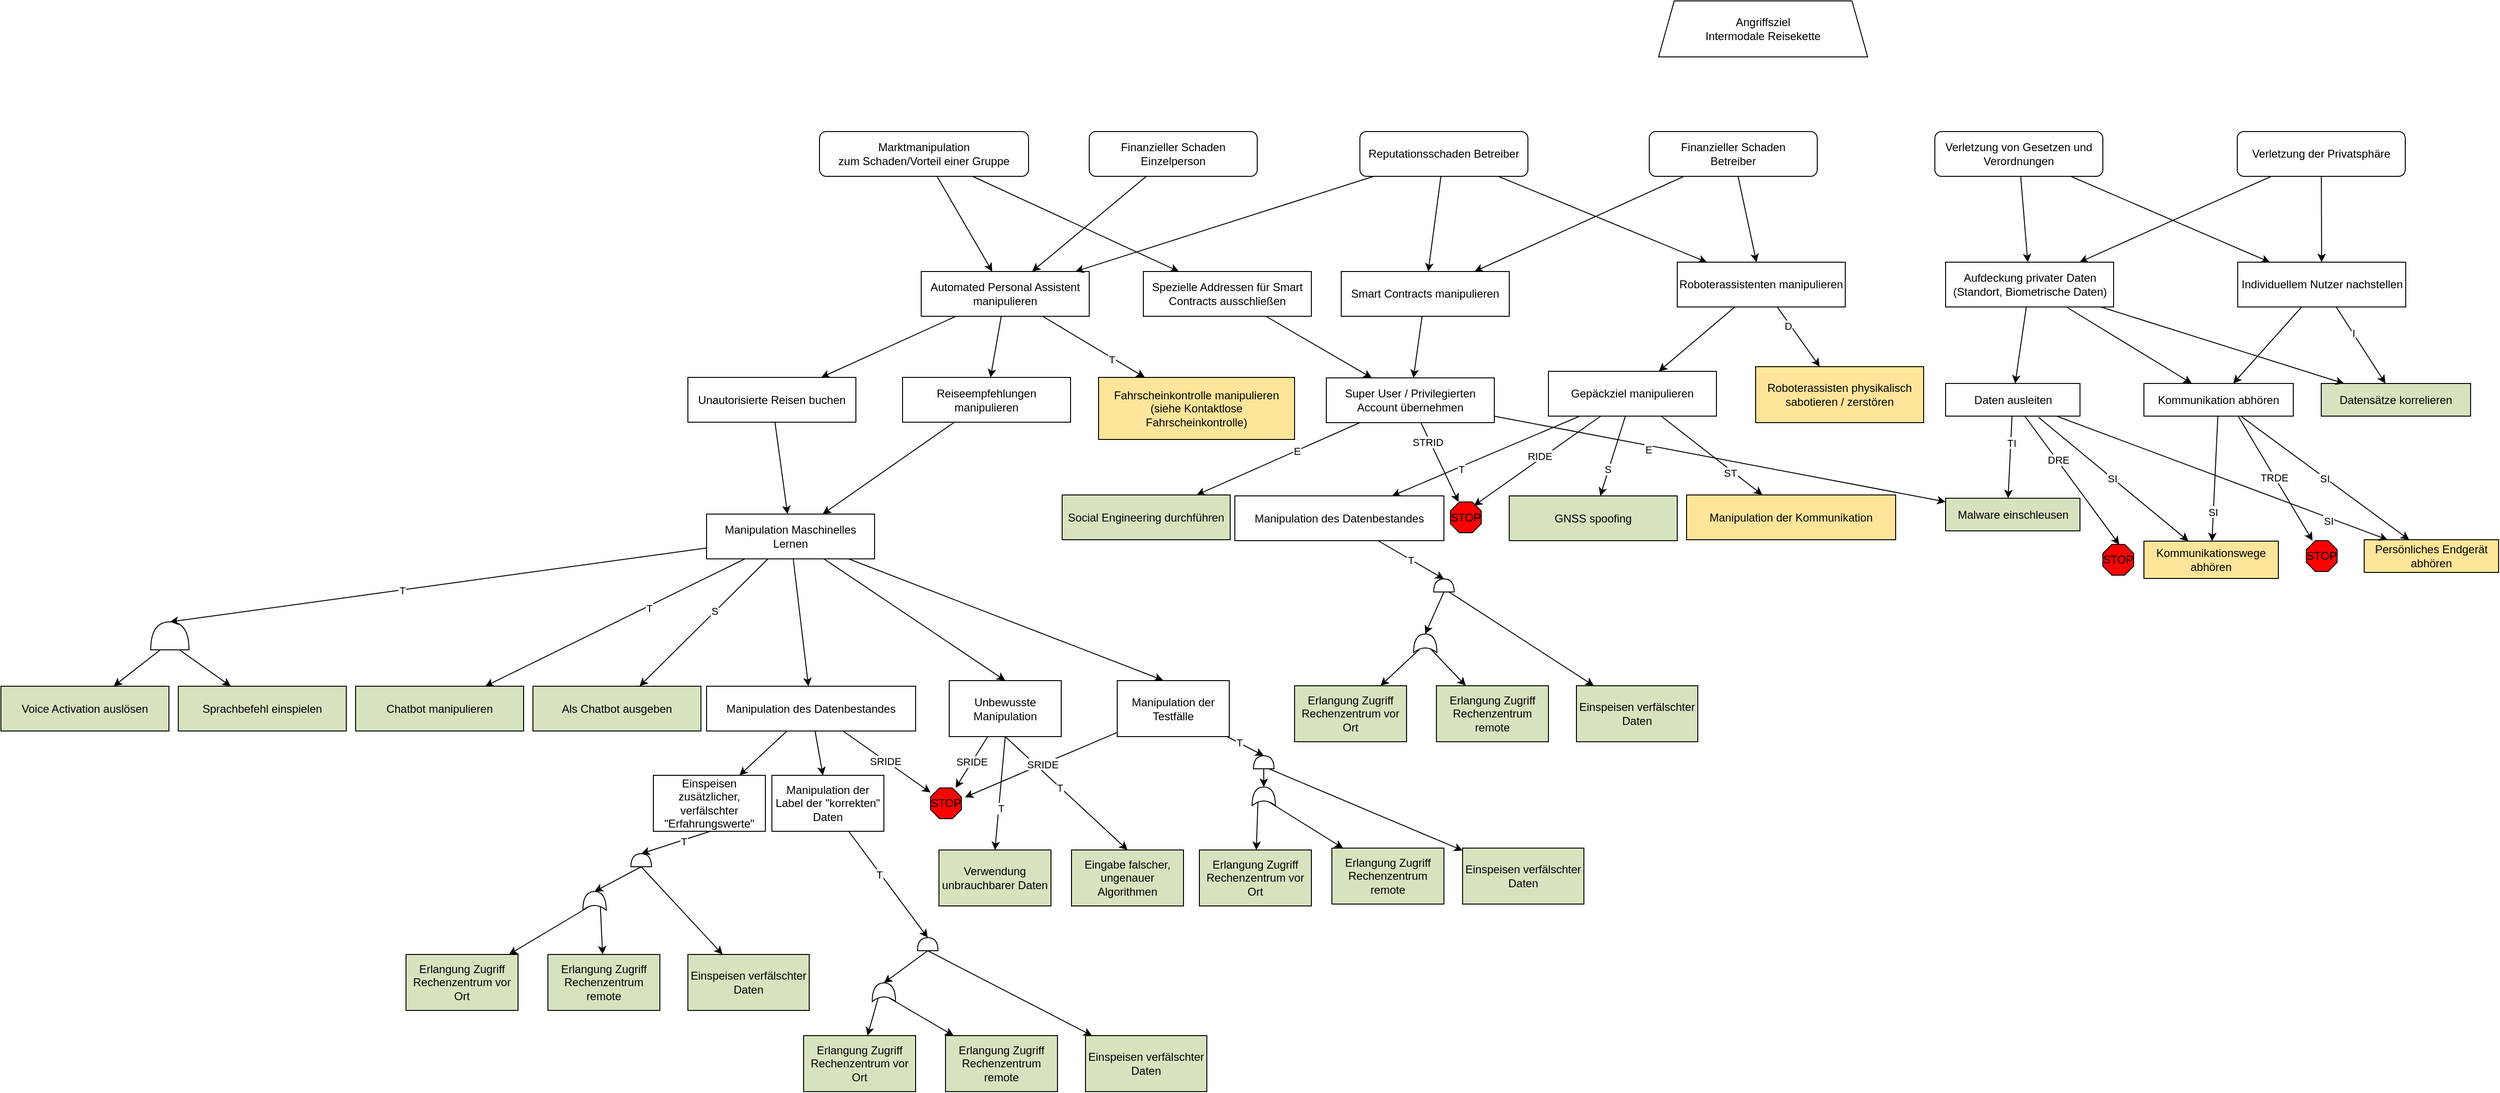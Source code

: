 <mxfile compressed="false" version="15.7.3" type="device">
  <diagram id="5mQjVeAMLh9t2EBukIg2" name="Page-1">
    <mxGraphModel dx="1952" dy="875" grid="1" gridSize="10" guides="1" tooltips="1" connect="1" arrows="1" fold="1" page="1" pageScale="1" pageWidth="850" pageHeight="1100" math="0" shadow="0">
      <root>
        <mxCell id="0" />
        <mxCell id="1" parent="0" />
        <mxCell id="Zh3dSjUnpUvwRO7Crw0d-60" value="STRID" style="edgeStyle=none;startArrow=none;endArrow=classic;spacingTop=0;spacingBottom=0;spacingLeft=0;spacingRight=0;verticalAlign=middle;labelBackgroundColor=#ffffff;rounded=0;align=center;startFill=0;endFill=1;" parent="1" source="Zh3dSjUnpUvwRO7Crw0d-17" target="Zh3dSjUnpUvwRO7Crw0d-58" edge="1">
          <mxGeometry x="-0.527" y="-2" relative="1" as="geometry">
            <mxPoint as="offset" />
            <Array as="points" />
            <mxPoint x="1150.0" y="695.163" as="targetPoint" />
            <mxPoint x="1223.689" y="649.0" as="sourcePoint" />
          </mxGeometry>
        </mxCell>
        <mxCell id="uPvtzUqCq0j5UhJlTc7c-1" value="Angriffsziel&#xa;Intermodale Reisekette" style="whiteSpace=wrap;shape=trapezoid;size=0.075;" parent="1" vertex="1">
          <mxGeometry x="1560" y="60" width="224" height="60" as="geometry" />
        </mxCell>
        <object label="Verletzung von Gesetzen und Verordnungen" id="uPvtzUqCq0j5UhJlTc7c-2">
          <ag_attributes />
          <ag_computed_attributes />
          <mxCell style="verticalAlign=middle;align=center;fillColor=#FFFFFF;gradientColor=none;labelBackgroundColor=none;rounded=1;whiteSpace=wrap;" parent="1" vertex="1">
            <mxGeometry x="1856" y="200" width="180" height="48" as="geometry" />
          </mxCell>
        </object>
        <mxCell id="uPvtzUqCq0j5UhJlTc7c-3" value="Aufdeckung privater Daten&#xa;(Standort, Biometrische Daten)" style="verticalAlign=middle;align=center;fillColor=#FFFFFF;gradientColor=none;labelBackgroundColor=none;rounded=0;whiteSpace=wrap;" parent="1" vertex="1">
          <mxGeometry x="1867.5" y="340" width="180" height="48" as="geometry" />
        </mxCell>
        <mxCell id="uPvtzUqCq0j5UhJlTc7c-4" value="Individuellem Nutzer nachstellen" style="verticalAlign=middle;align=center;fillColor=#FFFFFF;gradientColor=none;labelBackgroundColor=none;rounded=0;whiteSpace=wrap;" parent="1" vertex="1">
          <mxGeometry x="2180.5" y="340" width="180" height="48" as="geometry" />
        </mxCell>
        <mxCell id="uPvtzUqCq0j5UhJlTc7c-5" value="" style="endArrow=classic;startArrow=none;startFill=0;endFill=1;" parent="1" source="uPvtzUqCq0j5UhJlTc7c-2" target="uPvtzUqCq0j5UhJlTc7c-3" edge="1">
          <mxGeometry width="50" height="50" relative="1" as="geometry">
            <mxPoint x="1870" y="310" as="sourcePoint" />
            <mxPoint x="2100" y="570" as="targetPoint" />
          </mxGeometry>
        </mxCell>
        <mxCell id="uPvtzUqCq0j5UhJlTc7c-6" value="" style="endArrow=classic;startArrow=none;startFill=0;endFill=1;" parent="1" source="uPvtzUqCq0j5UhJlTc7c-2" target="uPvtzUqCq0j5UhJlTc7c-4" edge="1">
          <mxGeometry width="50" height="50" relative="1" as="geometry">
            <mxPoint x="2010" y="300" as="sourcePoint" />
            <mxPoint x="2372.98" y="259.008" as="targetPoint" />
          </mxGeometry>
        </mxCell>
        <mxCell id="uPvtzUqCq0j5UhJlTc7c-7" value="Kommunikation abhören" style="verticalAlign=middle;align=center;fillColor=#FFFFFF;gradientColor=none;labelBackgroundColor=none;rounded=0;whiteSpace=wrap;" parent="1" vertex="1">
          <mxGeometry x="2080" y="470" width="160" height="35" as="geometry" />
        </mxCell>
        <mxCell id="uPvtzUqCq0j5UhJlTc7c-8" value="Persönliches Endgerät&#xa;abhören" style="verticalAlign=middle;align=center;fillColor=#fee599;gradientColor=none;labelBackgroundColor=none;rounded=0;whiteSpace=wrap;" parent="1" vertex="1">
          <mxGeometry x="2316" y="637.5" width="144" height="35" as="geometry" />
        </mxCell>
        <mxCell id="uPvtzUqCq0j5UhJlTc7c-9" value="Datensätze korrelieren" style="verticalAlign=middle;align=center;fillColor=#d7e3bf;gradientColor=none;labelBackgroundColor=none;rounded=0;whiteSpace=wrap;" parent="1" vertex="1">
          <mxGeometry x="2270" y="470" width="160" height="35" as="geometry" />
        </mxCell>
        <mxCell id="uPvtzUqCq0j5UhJlTc7c-11" value="Daten ausleiten" style="verticalAlign=middle;align=center;fillColor=#FFFFFF;gradientColor=none;labelBackgroundColor=none;rounded=0;whiteSpace=wrap;" parent="1" vertex="1">
          <mxGeometry x="1867.5" y="470" width="144" height="35" as="geometry" />
        </mxCell>
        <mxCell id="uPvtzUqCq0j5UhJlTc7c-12" value="STOP" style="verticalAlign=middle;align=center;fillColor=#ff0000;gradientColor=none;shape=stencil(jZLBDoIwDIafpldSugPhjPgeJAy3ODcypuLbu9kYEBPY7W/7dfnbDkQzqW6UQDgF767yqfugQJyASFslvQ5RgWhBNIPz8uLd3fYcj10ik7q5R3ph5r4Ki6pMXYQvzuAnOjNstF3BVBdU58L4Ay6tGfBiKtNGiTtG/kfcxb/FTDNb/GDQg31HsVxq0Mbwodf17WVjin+FaN8=);strokeColor=#000000;labelBackgroundColor=none;rounded=0;whiteSpace=wrap;" parent="1" vertex="1">
          <mxGeometry x="2254" y="638.5" width="33" height="33" as="geometry" />
        </mxCell>
        <mxCell id="uPvtzUqCq0j5UhJlTc7c-13" value="Malware einschleusen" style="verticalAlign=middle;align=center;gradientColor=none;labelBackgroundColor=none;rounded=0;whiteSpace=wrap;fillColor=#D7E3BF;" parent="1" vertex="1">
          <mxGeometry x="1867.5" y="593" width="144" height="35" as="geometry" />
        </mxCell>
        <mxCell id="uPvtzUqCq0j5UhJlTc7c-14" value="TRDE" style="edgeStyle=none;startArrow=none;endArrow=classic;spacingTop=0;spacingBottom=0;spacingLeft=0;spacingRight=0;verticalAlign=middle;labelBackgroundColor=#ffffff;rounded=0;align=center;exitX=0.631;exitY=1;exitDx=0;exitDy=0;exitPerimeter=0;startFill=0;endFill=1;" parent="1" source="uPvtzUqCq0j5UhJlTc7c-7" target="uPvtzUqCq0j5UhJlTc7c-12" edge="1">
          <mxGeometry x="-0.025" relative="1" as="geometry">
            <mxPoint as="offset" />
            <Array as="points" />
            <mxPoint x="2188" y="644" as="targetPoint" />
          </mxGeometry>
        </mxCell>
        <mxCell id="uPvtzUqCq0j5UhJlTc7c-15" style="edgeStyle=none;startArrow=none;endArrow=classic;spacingTop=0;spacingBottom=0;spacingLeft=0;spacingRight=0;verticalAlign=middle;labelBackgroundColor=#ffffff;rounded=0;startFill=0;endFill=1;" parent="1" source="uPvtzUqCq0j5UhJlTc7c-4" target="uPvtzUqCq0j5UhJlTc7c-9" edge="1">
          <mxGeometry relative="1" as="geometry">
            <mxPoint as="offset" />
            <Array as="points" />
            <mxPoint x="2118" y="388" as="sourcePoint" />
          </mxGeometry>
        </mxCell>
        <mxCell id="VJhz_04r-BKgIzRknzgk-1" value="I" style="edgeLabel;align=center;verticalAlign=middle;resizable=0;points=[];" parent="uPvtzUqCq0j5UhJlTc7c-15" vertex="1" connectable="0">
          <mxGeometry x="-0.324" y="1" relative="1" as="geometry">
            <mxPoint as="offset" />
          </mxGeometry>
        </mxCell>
        <mxCell id="uPvtzUqCq0j5UhJlTc7c-16" value="" style="edgeStyle=none;startArrow=none;endArrow=classic;spacingTop=0;spacingBottom=0;spacingLeft=0;spacingRight=0;verticalAlign=middle;labelBackgroundColor=#ffffff;rounded=0;align=center;entryX=0.465;entryY=0;entryDx=0;entryDy=0;entryPerimeter=0;startFill=0;endFill=1;" parent="1" source="uPvtzUqCq0j5UhJlTc7c-11" target="uPvtzUqCq0j5UhJlTc7c-13" edge="1">
          <mxGeometry relative="1" as="geometry">
            <mxPoint x="-1" y="-1" as="offset" />
            <Array as="points" />
          </mxGeometry>
        </mxCell>
        <mxCell id="uPvtzUqCq0j5UhJlTc7c-17" value="TI" style="edgeLabel;align=center;verticalAlign=middle;resizable=0;points=[];" parent="uPvtzUqCq0j5UhJlTc7c-16" vertex="1" connectable="0">
          <mxGeometry x="-0.363" y="1" relative="1" as="geometry">
            <mxPoint as="offset" />
          </mxGeometry>
        </mxCell>
        <mxCell id="uPvtzUqCq0j5UhJlTc7c-18" value="" style="edgeStyle=none;startArrow=none;endArrow=classic;spacingTop=0;spacingBottom=0;spacingLeft=0;spacingRight=0;verticalAlign=middle;labelBackgroundColor=#ffffff;rounded=0;align=center;startFill=0;endFill=1;" parent="1" source="uPvtzUqCq0j5UhJlTc7c-3" target="uPvtzUqCq0j5UhJlTc7c-11" edge="1">
          <mxGeometry relative="1" as="geometry">
            <mxPoint y="-1" as="offset" />
            <Array as="points" />
            <mxPoint x="1861.0" y="388" as="sourcePoint" />
          </mxGeometry>
        </mxCell>
        <mxCell id="uPvtzUqCq0j5UhJlTc7c-21" style="edgeStyle=none;startArrow=none;endArrow=classic;spacingTop=0;spacingBottom=0;spacingLeft=0;spacingRight=0;verticalAlign=middle;labelBackgroundColor=#ffffff;rounded=0;startFill=0;endFill=1;" parent="1" source="uPvtzUqCq0j5UhJlTc7c-3" target="uPvtzUqCq0j5UhJlTc7c-7" edge="1">
          <mxGeometry relative="1" as="geometry">
            <mxPoint x="-1" y="-1" as="offset" />
            <Array as="points" />
            <mxPoint x="1901.0" y="388" as="sourcePoint" />
          </mxGeometry>
        </mxCell>
        <mxCell id="uPvtzUqCq0j5UhJlTc7c-22" value="SI" style="edgeStyle=none;startArrow=none;endArrow=classic;spacingTop=0;spacingBottom=0;spacingLeft=0;spacingRight=0;verticalAlign=middle;labelBackgroundColor=#ffffff;rounded=0;align=center;startFill=0;endFill=1;" parent="1" source="uPvtzUqCq0j5UhJlTc7c-7" target="uPvtzUqCq0j5UhJlTc7c-31" edge="1">
          <mxGeometry x="0.531" relative="1" as="geometry">
            <mxPoint as="offset" />
            <Array as="points" />
            <mxPoint x="2063" y="638" as="targetPoint" />
          </mxGeometry>
        </mxCell>
        <mxCell id="uPvtzUqCq0j5UhJlTc7c-23" value="SI" style="edgeStyle=none;startArrow=none;endArrow=classic;spacingTop=0;spacingBottom=0;spacingLeft=0;spacingRight=0;verticalAlign=middle;labelBackgroundColor=#ffffff;rounded=0;align=center;startFill=0;endFill=1;" parent="1" source="uPvtzUqCq0j5UhJlTc7c-7" target="uPvtzUqCq0j5UhJlTc7c-8" edge="1">
          <mxGeometry relative="1" as="geometry">
            <mxPoint as="offset" />
            <Array as="points" />
          </mxGeometry>
        </mxCell>
        <mxCell id="uPvtzUqCq0j5UhJlTc7c-24" value="STOP" style="verticalAlign=middle;align=center;fillColor=#ff0000;gradientColor=none;shape=stencil(jZLBDoIwDIafpldSugPhjPgeJAy3ODcypuLbu9kYEBPY7W/7dfnbDkQzqW6UQDgF767yqfugQJyASFslvQ5RgWhBNIPz8uLd3fYcj10ik7q5R3ph5r4Ki6pMXYQvzuAnOjNstF3BVBdU58L4Ay6tGfBiKtNGiTtG/kfcxb/FTDNb/GDQg31HsVxq0Mbwodf17WVjin+FaN8=);strokeColor=#000000;labelBackgroundColor=none;rounded=0;whiteSpace=wrap;" parent="1" vertex="1">
          <mxGeometry x="2036" y="642.5" width="33" height="33" as="geometry" />
        </mxCell>
        <mxCell id="uPvtzUqCq0j5UhJlTc7c-25" value="" style="edgeStyle=none;startArrow=none;endArrow=classic;spacingTop=0;spacingBottom=0;spacingLeft=0;spacingRight=0;verticalAlign=middle;labelBackgroundColor=#ffffff;rounded=0;align=center;entryX=0.533;entryY=0.009;entryDx=0;entryDy=0;entryPerimeter=0;startFill=0;endFill=1;" parent="1" source="uPvtzUqCq0j5UhJlTc7c-11" target="uPvtzUqCq0j5UhJlTc7c-24" edge="1">
          <mxGeometry relative="1" as="geometry">
            <mxPoint x="-1" as="offset" />
            <Array as="points" />
            <mxPoint x="1837.0" y="525" as="sourcePoint" />
            <mxPoint x="1728" y="650" as="targetPoint" />
          </mxGeometry>
        </mxCell>
        <mxCell id="uPvtzUqCq0j5UhJlTc7c-26" value="DRE" style="edgeLabel;align=center;verticalAlign=middle;resizable=0;points=[];" parent="uPvtzUqCq0j5UhJlTc7c-25" vertex="1" connectable="0">
          <mxGeometry x="-0.281" y="2" relative="1" as="geometry">
            <mxPoint x="-2" y="-2" as="offset" />
          </mxGeometry>
        </mxCell>
        <mxCell id="uPvtzUqCq0j5UhJlTc7c-27" value="SI" style="edgeStyle=none;startArrow=none;endArrow=classic;spacingTop=0;spacingBottom=0;spacingLeft=0;spacingRight=0;verticalAlign=middle;labelBackgroundColor=#ffffff;rounded=0;align=center;exitX=0.69;exitY=1.033;exitDx=0;exitDy=0;exitPerimeter=0;startFill=0;endFill=1;" parent="1" source="uPvtzUqCq0j5UhJlTc7c-11" target="uPvtzUqCq0j5UhJlTc7c-31" edge="1">
          <mxGeometry relative="1" as="geometry">
            <mxPoint x="-1" y="-1" as="offset" />
            <Array as="points" />
            <mxPoint x="2030" y="525" as="sourcePoint" />
            <mxPoint x="2028.528" y="638.68" as="targetPoint" />
          </mxGeometry>
        </mxCell>
        <mxCell id="uPvtzUqCq0j5UhJlTc7c-28" value="SI" style="edgeStyle=none;startArrow=none;endArrow=classic;spacingTop=0;spacingBottom=0;spacingLeft=0;spacingRight=0;verticalAlign=middle;labelBackgroundColor=#ffffff;rounded=0;align=center;startFill=0;endFill=1;" parent="1" source="uPvtzUqCq0j5UhJlTc7c-11" target="uPvtzUqCq0j5UhJlTc7c-8" edge="1">
          <mxGeometry x="0.649" y="-3" relative="1" as="geometry">
            <mxPoint as="offset" />
            <Array as="points" />
            <mxPoint x="1879.36" y="526.155" as="sourcePoint" />
            <mxPoint x="2038.528" y="648.68" as="targetPoint" />
          </mxGeometry>
        </mxCell>
        <mxCell id="uPvtzUqCq0j5UhJlTc7c-29" value="" style="endArrow=classic;startArrow=none;startFill=0;endFill=1;" parent="1" source="uPvtzUqCq0j5UhJlTc7c-3" target="uPvtzUqCq0j5UhJlTc7c-9" edge="1">
          <mxGeometry width="50" height="50" relative="1" as="geometry">
            <mxPoint x="1950" y="410" as="sourcePoint" />
            <mxPoint x="2250" y="420" as="targetPoint" />
          </mxGeometry>
        </mxCell>
        <mxCell id="uPvtzUqCq0j5UhJlTc7c-30" value="" style="endArrow=classic;startArrow=none;startFill=0;endFill=1;" parent="1" source="uPvtzUqCq0j5UhJlTc7c-4" target="uPvtzUqCq0j5UhJlTc7c-7" edge="1">
          <mxGeometry width="50" height="50" relative="1" as="geometry">
            <mxPoint x="2150" y="460" as="sourcePoint" />
            <mxPoint x="1956.449" y="398" as="targetPoint" />
          </mxGeometry>
        </mxCell>
        <mxCell id="uPvtzUqCq0j5UhJlTc7c-31" value="Kommunikationswege&#xa;abhören" style="verticalAlign=middle;align=center;fillColor=#fee599;gradientColor=none;labelBackgroundColor=none;rounded=0;whiteSpace=wrap;" parent="1" vertex="1">
          <mxGeometry x="2080" y="639" width="144" height="40" as="geometry" />
        </mxCell>
        <mxCell id="uPvtzUqCq0j5UhJlTc7c-32" value="Verletzung der Privatsphäre" style="verticalAlign=middle;align=center;fillColor=#FFFFFF;gradientColor=none;labelBackgroundColor=none;rounded=1;whiteSpace=wrap;" parent="1" vertex="1">
          <mxGeometry x="2180" y="200" width="180" height="48" as="geometry" />
        </mxCell>
        <mxCell id="uPvtzUqCq0j5UhJlTc7c-33" value="" style="endArrow=classic;startArrow=none;startFill=0;endFill=1;" parent="1" source="uPvtzUqCq0j5UhJlTc7c-32" target="uPvtzUqCq0j5UhJlTc7c-3" edge="1">
          <mxGeometry width="50" height="50" relative="1" as="geometry">
            <mxPoint x="1987.753" y="350" as="sourcePoint" />
            <mxPoint x="2213" y="280" as="targetPoint" />
          </mxGeometry>
        </mxCell>
        <mxCell id="uPvtzUqCq0j5UhJlTc7c-34" value="" style="endArrow=classic;startArrow=none;startFill=0;endFill=1;" parent="1" source="uPvtzUqCq0j5UhJlTc7c-32" target="uPvtzUqCq0j5UhJlTc7c-4" edge="1">
          <mxGeometry width="50" height="50" relative="1" as="geometry">
            <mxPoint x="2350" y="290" as="sourcePoint" />
            <mxPoint x="2098" y="248" as="targetPoint" />
          </mxGeometry>
        </mxCell>
        <mxCell id="uPvtzUqCq0j5UhJlTc7c-35" value="Finanzieller Schaden&#xa;Einzelperson" style="rounded=1;whiteSpace=wrap;" parent="1" vertex="1">
          <mxGeometry x="950" y="200" width="180" height="48" as="geometry" />
        </mxCell>
        <mxCell id="uPvtzUqCq0j5UhJlTc7c-36" value="Finanzieller Schaden&#xa;Betreiber" style="verticalAlign=middle;align=center;fillColor=#FFFFFF;gradientColor=none;labelBackgroundColor=none;rounded=1;whiteSpace=wrap;" parent="1" vertex="1">
          <mxGeometry x="1550" y="200" width="180" height="48" as="geometry" />
        </mxCell>
        <mxCell id="uPvtzUqCq0j5UhJlTc7c-37" value="Reputationsschaden Betreiber" style="verticalAlign=middle;align=center;fillColor=#FFFFFF;gradientColor=none;labelBackgroundColor=none;rounded=1;whiteSpace=wrap;" parent="1" vertex="1">
          <mxGeometry x="1240" y="200" width="180" height="48" as="geometry" />
        </mxCell>
        <object label="Marktmanipulation&#xa;zum Schaden/Vorteil einer Gruppe" id="uPvtzUqCq0j5UhJlTc7c-38">
          <ag_attributes />
          <ag_computed_attributes />
          <mxCell style="verticalAlign=middle;align=center;fillColor=#ffffff;gradientColor=none;labelBackgroundColor=none;rounded=1;whiteSpace=wrap;" parent="1" vertex="1">
            <mxGeometry x="661" y="200" width="224" height="48" as="geometry" />
          </mxCell>
        </object>
        <mxCell id="uPvtzUqCq0j5UhJlTc7c-40" value="Roboterassistenten manipulieren" style="verticalAlign=middle;align=center;fillColor=#FFFFFF;gradientColor=none;labelBackgroundColor=none;rounded=0;whiteSpace=wrap;" parent="1" vertex="1">
          <mxGeometry x="1580" y="340" width="180" height="48" as="geometry" />
        </mxCell>
        <mxCell id="uPvtzUqCq0j5UhJlTc7c-41" value="Automated Personal Assistent manipulieren" style="verticalAlign=middle;align=center;fillColor=#FFFFFF;gradientColor=none;labelBackgroundColor=none;rounded=0;whiteSpace=wrap;" parent="1" vertex="1">
          <mxGeometry x="770" y="350" width="180" height="48" as="geometry" />
        </mxCell>
        <mxCell id="uPvtzUqCq0j5UhJlTc7c-42" value="Reiseempfehlungen manipulieren" style="verticalAlign=middle;align=center;fillColor=#FFFFFF;gradientColor=none;labelBackgroundColor=none;rounded=0;whiteSpace=wrap;" parent="1" vertex="1">
          <mxGeometry x="750" y="463.5" width="180" height="48" as="geometry" />
        </mxCell>
        <mxCell id="uPvtzUqCq0j5UhJlTc7c-43" value="Manipulation Maschinelles Lernen" style="verticalAlign=middle;align=center;gradientColor=none;labelBackgroundColor=none;rounded=0;whiteSpace=wrap;" parent="1" vertex="1">
          <mxGeometry x="540" y="610" width="180" height="48" as="geometry" />
        </mxCell>
        <mxCell id="uPvtzUqCq0j5UhJlTc7c-44" value="Roboterassisten physikalisch sabotieren / zerstören" style="verticalAlign=middle;align=center;labelBackgroundColor=none;rounded=0;whiteSpace=wrap;fillColor=#FEE599;" parent="1" vertex="1">
          <mxGeometry x="1664" y="452" width="180" height="60" as="geometry" />
        </mxCell>
        <mxCell id="uPvtzUqCq0j5UhJlTc7c-45" value="" style="endArrow=classic;fontColor=#FEE599;startArrow=none;startFill=0;endFill=1;" parent="1" source="uPvtzUqCq0j5UhJlTc7c-41" target="uPvtzUqCq0j5UhJlTc7c-57" edge="1">
          <mxGeometry width="50" height="50" relative="1" as="geometry">
            <mxPoint x="680" y="398" as="sourcePoint" />
            <mxPoint x="1044" y="410" as="targetPoint" />
          </mxGeometry>
        </mxCell>
        <mxCell id="uPvtzUqCq0j5UhJlTc7c-46" value="" style="endArrow=classic;fontColor=#FEE599;startArrow=none;startFill=0;endFill=1;" parent="1" source="uPvtzUqCq0j5UhJlTc7c-42" target="uPvtzUqCq0j5UhJlTc7c-43" edge="1">
          <mxGeometry width="50" height="50" relative="1" as="geometry">
            <mxPoint x="1204.154" y="490" as="sourcePoint" />
            <mxPoint x="1115.846" y="408" as="targetPoint" />
          </mxGeometry>
        </mxCell>
        <mxCell id="uPvtzUqCq0j5UhJlTc7c-47" value="Gepäckziel manipulieren" style="verticalAlign=middle;align=center;fillColor=#FFFFFF;gradientColor=none;labelBackgroundColor=none;rounded=0;whiteSpace=wrap;" parent="1" vertex="1">
          <mxGeometry x="1442" y="457" width="180" height="48" as="geometry" />
        </mxCell>
        <mxCell id="uPvtzUqCq0j5UhJlTc7c-48" value="GNSS spoofing" style="verticalAlign=middle;align=center;labelBackgroundColor=none;rounded=0;whiteSpace=wrap;fillColor=#D7E3BF;" parent="1" vertex="1">
          <mxGeometry x="1400" y="590.5" width="180" height="48" as="geometry" />
        </mxCell>
        <mxCell id="uPvtzUqCq0j5UhJlTc7c-49" value="" style="endArrow=classic;fontColor=#FEE599;startArrow=none;startFill=0;endFill=1;" parent="1" source="uPvtzUqCq0j5UhJlTc7c-40" target="uPvtzUqCq0j5UhJlTc7c-47" edge="1">
          <mxGeometry width="50" height="50" relative="1" as="geometry">
            <mxPoint x="1440" y="420" as="sourcePoint" />
            <mxPoint x="1240" y="450" as="targetPoint" />
          </mxGeometry>
        </mxCell>
        <mxCell id="uPvtzUqCq0j5UhJlTc7c-50" value="" style="endArrow=classic;fontColor=#FEE599;startArrow=none;startFill=0;endFill=1;" parent="1" source="uPvtzUqCq0j5UhJlTc7c-40" target="uPvtzUqCq0j5UhJlTc7c-44" edge="1">
          <mxGeometry width="50" height="50" relative="1" as="geometry">
            <mxPoint x="1424" y="480" as="sourcePoint" />
            <mxPoint x="1810" y="440" as="targetPoint" />
          </mxGeometry>
        </mxCell>
        <mxCell id="Zh3dSjUnpUvwRO7Crw0d-61" value="D" style="edgeLabel;align=center;verticalAlign=middle;resizable=0;points=[];" parent="uPvtzUqCq0j5UhJlTc7c-50" vertex="1" connectable="0">
          <mxGeometry x="-0.415" y="-2" relative="1" as="geometry">
            <mxPoint as="offset" />
          </mxGeometry>
        </mxCell>
        <mxCell id="uPvtzUqCq0j5UhJlTc7c-51" value="" style="endArrow=classic;fontColor=#FEE599;startArrow=none;startFill=0;endFill=1;" parent="1" source="uPvtzUqCq0j5UhJlTc7c-47" target="uPvtzUqCq0j5UhJlTc7c-48" edge="1">
          <mxGeometry width="50" height="50" relative="1" as="geometry">
            <mxPoint x="1250" y="530" as="sourcePoint" />
            <mxPoint x="1480.615" y="408" as="targetPoint" />
          </mxGeometry>
        </mxCell>
        <mxCell id="Zh3dSjUnpUvwRO7Crw0d-49" value="S" style="edgeLabel;align=center;verticalAlign=middle;resizable=0;points=[];" parent="uPvtzUqCq0j5UhJlTc7c-51" vertex="1" connectable="0">
          <mxGeometry x="0.33" y="-1" relative="1" as="geometry">
            <mxPoint as="offset" />
          </mxGeometry>
        </mxCell>
        <mxCell id="uPvtzUqCq0j5UhJlTc7c-52" value="" style="endArrow=classic;fontColor=#FEE599;startArrow=none;startFill=0;endFill=1;" parent="1" source="uPvtzUqCq0j5UhJlTc7c-36" target="uPvtzUqCq0j5UhJlTc7c-40" edge="1">
          <mxGeometry width="50" height="50" relative="1" as="geometry">
            <mxPoint x="1411.846" y="610" as="sourcePoint" />
            <mxPoint x="1220" y="360" as="targetPoint" />
          </mxGeometry>
        </mxCell>
        <mxCell id="uPvtzUqCq0j5UhJlTc7c-53" value="" style="endArrow=classic;fontColor=#FEE599;startArrow=none;startFill=0;endFill=1;" parent="1" source="uPvtzUqCq0j5UhJlTc7c-38" target="uPvtzUqCq0j5UhJlTc7c-41" edge="1">
          <mxGeometry width="50" height="50" relative="1" as="geometry">
            <mxPoint x="680" y="320" as="sourcePoint" />
            <mxPoint x="1616.4" y="258" as="targetPoint" />
          </mxGeometry>
        </mxCell>
        <mxCell id="uPvtzUqCq0j5UhJlTc7c-54" value="" style="endArrow=classic;fontColor=#FEE599;startArrow=none;startFill=0;endFill=1;" parent="1" source="uPvtzUqCq0j5UhJlTc7c-35" target="uPvtzUqCq0j5UhJlTc7c-41" edge="1">
          <mxGeometry width="50" height="50" relative="1" as="geometry">
            <mxPoint x="1040.88" y="360" as="sourcePoint" />
            <mxPoint x="1050" y="330" as="targetPoint" />
          </mxGeometry>
        </mxCell>
        <mxCell id="uPvtzUqCq0j5UhJlTc7c-55" value="" style="endArrow=classic;fontColor=#FEE599;startArrow=none;startFill=0;endFill=1;" parent="1" source="uPvtzUqCq0j5UhJlTc7c-37" target="uPvtzUqCq0j5UhJlTc7c-40" edge="1">
          <mxGeometry width="50" height="50" relative="1" as="geometry">
            <mxPoint x="1250" y="360" as="sourcePoint" />
            <mxPoint x="1400" y="350" as="targetPoint" />
          </mxGeometry>
        </mxCell>
        <mxCell id="uPvtzUqCq0j5UhJlTc7c-56" value="" style="endArrow=classic;fontColor=#FEE599;startArrow=none;startFill=0;endFill=1;" parent="1" source="uPvtzUqCq0j5UhJlTc7c-37" target="uPvtzUqCq0j5UhJlTc7c-41" edge="1">
          <mxGeometry width="50" height="50" relative="1" as="geometry">
            <mxPoint x="1150" y="374" as="sourcePoint" />
            <mxPoint x="1356" y="258" as="targetPoint" />
          </mxGeometry>
        </mxCell>
        <mxCell id="uPvtzUqCq0j5UhJlTc7c-57" value="Unautorisierte Reisen buchen" style="verticalAlign=middle;align=center;fillColor=#FFFFFF;gradientColor=none;labelBackgroundColor=none;rounded=0;whiteSpace=wrap;" parent="1" vertex="1">
          <mxGeometry x="520" y="463.5" width="180" height="48" as="geometry" />
        </mxCell>
        <mxCell id="uPvtzUqCq0j5UhJlTc7c-58" value="" style="endArrow=classic;fontColor=#FEE599;startArrow=none;startFill=0;endFill=1;" parent="1" source="uPvtzUqCq0j5UhJlTc7c-57" target="uPvtzUqCq0j5UhJlTc7c-43" edge="1">
          <mxGeometry width="50" height="50" relative="1" as="geometry">
            <mxPoint x="958.857" y="490" as="sourcePoint" />
            <mxPoint x="760" y="410" as="targetPoint" />
          </mxGeometry>
        </mxCell>
        <mxCell id="uPvtzUqCq0j5UhJlTc7c-60" value="" style="endArrow=classic;fontColor=#FEE599;startArrow=none;startFill=0;endFill=1;" parent="1" source="uPvtzUqCq0j5UhJlTc7c-41" target="uPvtzUqCq0j5UhJlTc7c-42" edge="1">
          <mxGeometry width="50" height="50" relative="1" as="geometry">
            <mxPoint x="1060" y="390" as="sourcePoint" />
            <mxPoint x="1071.493" y="398" as="targetPoint" />
          </mxGeometry>
        </mxCell>
        <mxCell id="uPvtzUqCq0j5UhJlTc7c-61" value="Fahrscheinkontrolle manipulieren&#xa;(siehe Kontaktlose Fahrscheinkontrolle)" style="verticalAlign=middle;align=center;fillColor=#FEE599;labelBackgroundColor=none;rounded=0;whiteSpace=wrap;strokeColor=#000000;" parent="1" vertex="1">
          <mxGeometry x="960" y="463.5" width="210" height="66.5" as="geometry" />
        </mxCell>
        <mxCell id="uPvtzUqCq0j5UhJlTc7c-64" value="" style="endArrow=classic;fontColor=#FEE599;startArrow=none;startFill=0;endFill=1;" parent="1" source="uPvtzUqCq0j5UhJlTc7c-41" target="uPvtzUqCq0j5UhJlTc7c-61" edge="1">
          <mxGeometry width="50" height="50" relative="1" as="geometry">
            <mxPoint x="630" y="374" as="sourcePoint" />
            <mxPoint x="1035.672" y="398" as="targetPoint" />
          </mxGeometry>
        </mxCell>
        <mxCell id="Zh3dSjUnpUvwRO7Crw0d-51" value="T" style="edgeLabel;align=center;verticalAlign=middle;resizable=0;points=[];" parent="uPvtzUqCq0j5UhJlTc7c-64" vertex="1" connectable="0">
          <mxGeometry x="0.366" y="-1" relative="1" as="geometry">
            <mxPoint as="offset" />
          </mxGeometry>
        </mxCell>
        <mxCell id="uPvtzUqCq0j5UhJlTc7c-65" value="Voice Activation auslösen" style="verticalAlign=middle;align=center;gradientColor=none;labelBackgroundColor=none;rounded=0;whiteSpace=wrap;fillColor=#D7E3BF;" parent="1" vertex="1">
          <mxGeometry x="-216" y="794.5" width="180" height="48" as="geometry" />
        </mxCell>
        <mxCell id="uPvtzUqCq0j5UhJlTc7c-66" value="" style="endArrow=classic;fontColor=#FEE599;startArrow=none;startFill=0;endFill=1;exitX=0;exitY=0.25;exitDx=0;exitDy=0;exitPerimeter=0;" parent="1" source="PANx_2H3_iy-v-Putqux-2" target="uPvtzUqCq0j5UhJlTc7c-65" edge="1">
          <mxGeometry width="50" height="50" relative="1" as="geometry">
            <mxPoint x="180.452" y="584" as="sourcePoint" />
            <mxPoint x="-41.25" y="750" as="targetPoint" />
          </mxGeometry>
        </mxCell>
        <mxCell id="uPvtzUqCq0j5UhJlTc7c-67" value="Smart Contracts manipulieren" style="verticalAlign=middle;align=center;fillColor=#FFFFFF;gradientColor=none;labelBackgroundColor=none;rounded=0;whiteSpace=wrap;" parent="1" vertex="1">
          <mxGeometry x="1220" y="350" width="180" height="48" as="geometry" />
        </mxCell>
        <mxCell id="uPvtzUqCq0j5UhJlTc7c-68" value="" style="endArrow=classic;fontColor=#FEE599;startArrow=none;startFill=0;endFill=1;" parent="1" source="uPvtzUqCq0j5UhJlTc7c-36" target="uPvtzUqCq0j5UhJlTc7c-67" edge="1">
          <mxGeometry width="50" height="50" relative="1" as="geometry">
            <mxPoint x="1473.6" y="360" as="sourcePoint" />
            <mxPoint x="1740" y="300" as="targetPoint" />
          </mxGeometry>
        </mxCell>
        <mxCell id="uPvtzUqCq0j5UhJlTc7c-69" value="" style="endArrow=classic;fontColor=#FEE599;startArrow=none;startFill=0;endFill=1;" parent="1" source="uPvtzUqCq0j5UhJlTc7c-37" target="uPvtzUqCq0j5UhJlTc7c-67" edge="1">
          <mxGeometry width="50" height="50" relative="1" as="geometry">
            <mxPoint x="1270" y="300" as="sourcePoint" />
            <mxPoint x="1653.2" y="258" as="targetPoint" />
          </mxGeometry>
        </mxCell>
        <mxCell id="uPvtzUqCq0j5UhJlTc7c-70" value="Manipulation der Kommunikation" style="verticalAlign=middle;align=center;gradientColor=none;labelBackgroundColor=none;rounded=0;whiteSpace=wrap;fillColor=#FEE599;" parent="1" vertex="1">
          <mxGeometry x="1590" y="589.5" width="224" height="48" as="geometry" />
        </mxCell>
        <mxCell id="uPvtzUqCq0j5UhJlTc7c-71" value="" style="endArrow=classic;fontColor=#FEE599;startArrow=none;startFill=0;endFill=1;" parent="1" source="uPvtzUqCq0j5UhJlTc7c-47" target="uPvtzUqCq0j5UhJlTc7c-70" edge="1">
          <mxGeometry width="50" height="50" relative="1" as="geometry">
            <mxPoint x="1523" y="550" as="sourcePoint" />
            <mxPoint x="1404.578" y="528" as="targetPoint" />
          </mxGeometry>
        </mxCell>
        <mxCell id="Zh3dSjUnpUvwRO7Crw0d-50" value="ST" style="edgeLabel;align=center;verticalAlign=middle;resizable=0;points=[];" parent="uPvtzUqCq0j5UhJlTc7c-71" vertex="1" connectable="0">
          <mxGeometry x="0.392" y="-2" relative="1" as="geometry">
            <mxPoint as="offset" />
          </mxGeometry>
        </mxCell>
        <mxCell id="uPvtzUqCq0j5UhJlTc7c-72" value="Manipulation des Datenbestandes" style="verticalAlign=middle;align=center;fillColor=#FFFFFF;gradientColor=none;labelBackgroundColor=none;rounded=0;whiteSpace=wrap;" parent="1" vertex="1">
          <mxGeometry x="1106" y="590.5" width="224" height="48" as="geometry" />
        </mxCell>
        <mxCell id="uPvtzUqCq0j5UhJlTc7c-73" value="" style="endArrow=classic;fontColor=#FEE599;startArrow=none;startFill=0;endFill=1;" parent="1" source="uPvtzUqCq0j5UhJlTc7c-47" target="uPvtzUqCq0j5UhJlTc7c-72" edge="1">
          <mxGeometry width="50" height="50" relative="1" as="geometry">
            <mxPoint x="1210" y="518" as="sourcePoint" />
            <mxPoint x="1406.506" y="528" as="targetPoint" />
          </mxGeometry>
        </mxCell>
        <mxCell id="Zh3dSjUnpUvwRO7Crw0d-62" value="T" style="edgeLabel;align=center;verticalAlign=middle;resizable=0;points=[];" parent="uPvtzUqCq0j5UhJlTc7c-73" vertex="1" connectable="0">
          <mxGeometry x="0.268" y="2" relative="1" as="geometry">
            <mxPoint as="offset" />
          </mxGeometry>
        </mxCell>
        <mxCell id="PANx_2H3_iy-v-Putqux-1" value="Sprachbefehl einspielen" style="verticalAlign=middle;align=center;gradientColor=none;labelBackgroundColor=none;rounded=0;whiteSpace=wrap;fillColor=#D7E3BF;" parent="1" vertex="1">
          <mxGeometry x="-26" y="794.5" width="180" height="48" as="geometry" />
        </mxCell>
        <mxCell id="PANx_2H3_iy-v-Putqux-2" value="" style="shape=or;whiteSpace=wrap;rotation=-90;" parent="1" vertex="1">
          <mxGeometry x="-50" y="720" width="30" height="41" as="geometry" />
        </mxCell>
        <mxCell id="PANx_2H3_iy-v-Putqux-3" value="" style="endArrow=classic;fontColor=#FEE599;startArrow=none;startFill=0;endFill=1;exitX=0;exitY=0.75;exitDx=0;exitDy=0;exitPerimeter=0;" parent="1" source="PANx_2H3_iy-v-Putqux-2" target="PANx_2H3_iy-v-Putqux-1" edge="1">
          <mxGeometry width="50" height="50" relative="1" as="geometry">
            <mxPoint x="155.149" y="832" as="sourcePoint" />
            <mxPoint x="-20.75" y="750" as="targetPoint" />
          </mxGeometry>
        </mxCell>
        <mxCell id="PANx_2H3_iy-v-Putqux-4" value="" style="endArrow=classic;fontColor=#FEE599;startArrow=none;startFill=0;endFill=1;entryX=1;entryY=0.5;entryDx=0;entryDy=0;entryPerimeter=0;" parent="1" source="uPvtzUqCq0j5UhJlTc7c-43" target="PANx_2H3_iy-v-Putqux-2" edge="1">
          <mxGeometry width="50" height="50" relative="1" as="geometry">
            <mxPoint x="811.149" y="832" as="sourcePoint" />
            <mxPoint x="869.75" y="765.5" as="targetPoint" />
          </mxGeometry>
        </mxCell>
        <mxCell id="Zh3dSjUnpUvwRO7Crw0d-46" value="T" style="edgeLabel;align=center;verticalAlign=middle;resizable=0;points=[];" parent="PANx_2H3_iy-v-Putqux-4" vertex="1" connectable="0">
          <mxGeometry x="0.134" relative="1" as="geometry">
            <mxPoint as="offset" />
          </mxGeometry>
        </mxCell>
        <mxCell id="PANx_2H3_iy-v-Putqux-5" value="Chatbot manipulieren" style="verticalAlign=middle;align=center;gradientColor=none;labelBackgroundColor=none;rounded=0;whiteSpace=wrap;fillColor=#D7E3BF;" parent="1" vertex="1">
          <mxGeometry x="164" y="794.5" width="180" height="48" as="geometry" />
        </mxCell>
        <mxCell id="PANx_2H3_iy-v-Putqux-6" value="Als Chatbot ausgeben" style="verticalAlign=middle;align=center;gradientColor=none;labelBackgroundColor=none;rounded=0;whiteSpace=wrap;fillColor=#D7E3BF;" parent="1" vertex="1">
          <mxGeometry x="354" y="794.5" width="180" height="48" as="geometry" />
        </mxCell>
        <mxCell id="PANx_2H3_iy-v-Putqux-7" value="" style="endArrow=classic;fontColor=#FEE599;startArrow=none;startFill=0;endFill=1;" parent="1" source="uPvtzUqCq0j5UhJlTc7c-43" target="PANx_2H3_iy-v-Putqux-5" edge="1">
          <mxGeometry width="50" height="50" relative="1" as="geometry">
            <mxPoint x="815" y="735.5" as="sourcePoint" />
            <mxPoint x="882.025" y="678" as="targetPoint" />
          </mxGeometry>
        </mxCell>
        <mxCell id="Zh3dSjUnpUvwRO7Crw0d-45" value="T" style="edgeLabel;align=center;verticalAlign=middle;resizable=0;points=[];" parent="PANx_2H3_iy-v-Putqux-7" vertex="1" connectable="0">
          <mxGeometry x="-0.259" y="2" relative="1" as="geometry">
            <mxPoint as="offset" />
          </mxGeometry>
        </mxCell>
        <mxCell id="PANx_2H3_iy-v-Putqux-8" value="" style="endArrow=classic;fontColor=#FEE599;startArrow=none;startFill=0;endFill=1;" parent="1" source="uPvtzUqCq0j5UhJlTc7c-43" target="PANx_2H3_iy-v-Putqux-6" edge="1">
          <mxGeometry width="50" height="50" relative="1" as="geometry">
            <mxPoint x="1111.629" y="837.5" as="sourcePoint" />
            <mxPoint x="936.371" y="678" as="targetPoint" />
          </mxGeometry>
        </mxCell>
        <mxCell id="Zh3dSjUnpUvwRO7Crw0d-44" value="S" style="edgeLabel;align=center;verticalAlign=middle;resizable=0;points=[];" parent="PANx_2H3_iy-v-Putqux-8" vertex="1" connectable="0">
          <mxGeometry x="-0.182" y="-1" relative="1" as="geometry">
            <mxPoint as="offset" />
          </mxGeometry>
        </mxCell>
        <mxCell id="PANx_2H3_iy-v-Putqux-9" value="Einspeisen verfälschter Daten" style="whiteSpace=wrap;rounded=0;fillColor=#D7E3BF;strokeColor=#000000;" parent="1" vertex="1">
          <mxGeometry x="520" y="1082" width="130" height="60" as="geometry" />
        </mxCell>
        <mxCell id="PANx_2H3_iy-v-Putqux-10" value="" style="endArrow=classic;fontColor=#FEE599;exitX=0;exitY=0.5;exitDx=0;exitDy=0;startArrow=none;startFill=0;endFill=1;exitPerimeter=0;" parent="1" source="PANx_2H3_iy-v-Putqux-21" target="PANx_2H3_iy-v-Putqux-9" edge="1">
          <mxGeometry width="50" height="50" relative="1" as="geometry">
            <mxPoint x="620" y="852" as="sourcePoint" />
            <mxPoint x="585" y="1000" as="targetPoint" />
          </mxGeometry>
        </mxCell>
        <mxCell id="PANx_2H3_iy-v-Putqux-11" value="Manipulation des Datenbestandes" style="verticalAlign=middle;align=center;fillColor=#FFFFFF;gradientColor=none;labelBackgroundColor=none;rounded=0;whiteSpace=wrap;" parent="1" vertex="1">
          <mxGeometry x="540" y="794.5" width="224" height="48" as="geometry" />
        </mxCell>
        <mxCell id="PANx_2H3_iy-v-Putqux-12" value="" style="endArrow=classic;fontColor=#FEE599;startArrow=none;startFill=0;endFill=1;" parent="1" source="uPvtzUqCq0j5UhJlTc7c-43" target="PANx_2H3_iy-v-Putqux-11" edge="1">
          <mxGeometry width="50" height="50" relative="1" as="geometry">
            <mxPoint x="1436.361" y="793" as="sourcePoint" />
            <mxPoint x="1316.458" y="700" as="targetPoint" />
          </mxGeometry>
        </mxCell>
        <mxCell id="PANx_2H3_iy-v-Putqux-13" value="Unbewusste Manipulation" style="whiteSpace=wrap;rounded=0;" parent="1" vertex="1">
          <mxGeometry x="800" y="788.5" width="120" height="60" as="geometry" />
        </mxCell>
        <mxCell id="PANx_2H3_iy-v-Putqux-14" value="Verwendung unbrauchbarer Daten" style="whiteSpace=wrap;rounded=0;fillColor=#D7E3BF;strokeColor=#000000;" parent="1" vertex="1">
          <mxGeometry x="789" y="970" width="120" height="60" as="geometry" />
        </mxCell>
        <mxCell id="PANx_2H3_iy-v-Putqux-15" value="Eingabe falscher, ungenauer Algorithmen" style="whiteSpace=wrap;rounded=0;fillColor=#D7E3BF;strokeColor=#000000;" parent="1" vertex="1">
          <mxGeometry x="931" y="970" width="120" height="60" as="geometry" />
        </mxCell>
        <mxCell id="PANx_2H3_iy-v-Putqux-16" value="" style="edgeStyle=none;rounded=0;orthogonalLoop=1;jettySize=auto;exitX=0.5;exitY=1;exitDx=0;exitDy=0;entryX=0.5;entryY=0;entryDx=0;entryDy=0;endArrow=classic;endFill=1;" parent="1" source="PANx_2H3_iy-v-Putqux-13" target="PANx_2H3_iy-v-Putqux-14" edge="1">
          <mxGeometry relative="1" as="geometry">
            <mxPoint x="658" y="724.5" as="sourcePoint" />
            <mxPoint x="763" y="974.5" as="targetPoint" />
          </mxGeometry>
        </mxCell>
        <mxCell id="Zh3dSjUnpUvwRO7Crw0d-41" value="T" style="edgeLabel;align=center;verticalAlign=middle;resizable=0;points=[];" parent="PANx_2H3_iy-v-Putqux-16" vertex="1" connectable="0">
          <mxGeometry x="-0.204" y="2" relative="1" as="geometry">
            <mxPoint x="-2" y="28" as="offset" />
          </mxGeometry>
        </mxCell>
        <mxCell id="PANx_2H3_iy-v-Putqux-17" value="" style="edgeStyle=none;rounded=0;orthogonalLoop=1;jettySize=auto;exitX=0.5;exitY=1;exitDx=0;exitDy=0;entryX=0.5;entryY=0;entryDx=0;entryDy=0;endArrow=classic;endFill=1;" parent="1" source="PANx_2H3_iy-v-Putqux-13" target="PANx_2H3_iy-v-Putqux-15" edge="1">
          <mxGeometry relative="1" as="geometry">
            <mxPoint x="853" y="864.5" as="sourcePoint" />
            <mxPoint x="773" y="984.5" as="targetPoint" />
          </mxGeometry>
        </mxCell>
        <mxCell id="Zh3dSjUnpUvwRO7Crw0d-42" value="T" style="edgeLabel;align=center;verticalAlign=middle;resizable=0;points=[];" parent="PANx_2H3_iy-v-Putqux-17" vertex="1" connectable="0">
          <mxGeometry x="-0.103" relative="1" as="geometry">
            <mxPoint as="offset" />
          </mxGeometry>
        </mxCell>
        <mxCell id="PANx_2H3_iy-v-Putqux-18" value="" style="edgeStyle=none;rounded=0;orthogonalLoop=1;jettySize=auto;entryX=0.5;entryY=0;entryDx=0;entryDy=0;endArrow=classic;endFill=1;" parent="1" source="uPvtzUqCq0j5UhJlTc7c-43" target="PANx_2H3_iy-v-Putqux-13" edge="1">
          <mxGeometry relative="1" as="geometry">
            <mxPoint x="1399" y="850" as="sourcePoint" />
            <mxPoint x="1390" y="780" as="targetPoint" />
          </mxGeometry>
        </mxCell>
        <mxCell id="PANx_2H3_iy-v-Putqux-19" value="Erlangung Zugriff Rechenzentrum vor Ort" style="whiteSpace=wrap;rounded=0;fillColor=#D7E3BF;strokeColor=#000000;" parent="1" vertex="1">
          <mxGeometry x="218" y="1082" width="120" height="60" as="geometry" />
        </mxCell>
        <mxCell id="PANx_2H3_iy-v-Putqux-20" value="Erlangung Zugriff Rechenzentrum remote" style="whiteSpace=wrap;rounded=0;fillColor=#D7E3BF;strokeColor=#000000;" parent="1" vertex="1">
          <mxGeometry x="370" y="1082" width="120" height="60" as="geometry" />
        </mxCell>
        <mxCell id="PANx_2H3_iy-v-Putqux-21" value="" style="shape=or;whiteSpace=wrap;rotation=-90;" parent="1" vertex="1">
          <mxGeometry x="463" y="970" width="14" height="22" as="geometry" />
        </mxCell>
        <mxCell id="PANx_2H3_iy-v-Putqux-22" value="" style="edgeStyle=none;rounded=0;orthogonalLoop=1;jettySize=auto;entryX=1;entryY=0.5;entryDx=0;entryDy=0;entryPerimeter=0;jumpStyle=arc;exitX=0;exitY=0.5;exitDx=0;exitDy=0;exitPerimeter=0;endArrow=classic;endFill=1;" parent="1" source="PANx_2H3_iy-v-Putqux-21" target="PANx_2H3_iy-v-Putqux-23" edge="1">
          <mxGeometry relative="1" as="geometry">
            <mxPoint x="464" y="992" as="sourcePoint" />
            <mxPoint x="280" y="1058" as="targetPoint" />
          </mxGeometry>
        </mxCell>
        <mxCell id="PANx_2H3_iy-v-Putqux-23" value="" style="shape=xor;whiteSpace=wrap;rotation=-90;" parent="1" vertex="1">
          <mxGeometry x="410" y="1012" width="20" height="25" as="geometry" />
        </mxCell>
        <mxCell id="PANx_2H3_iy-v-Putqux-24" value="" style="edgeStyle=none;rounded=0;orthogonalLoop=1;jettySize=auto;exitX=0.175;exitY=0.25;exitDx=0;exitDy=0;exitPerimeter=0;jumpStyle=arc;endArrow=classic;endFill=1;" parent="1" source="PANx_2H3_iy-v-Putqux-23" target="PANx_2H3_iy-v-Putqux-19" edge="1">
          <mxGeometry relative="1" as="geometry">
            <mxPoint x="209" y="1054" as="sourcePoint" />
            <mxPoint x="248" y="1081.5" as="targetPoint" />
          </mxGeometry>
        </mxCell>
        <mxCell id="PANx_2H3_iy-v-Putqux-25" value="" style="edgeStyle=none;rounded=0;orthogonalLoop=1;jettySize=auto;exitX=0.175;exitY=0.75;exitDx=0;exitDy=0;exitPerimeter=0;jumpStyle=arc;endArrow=classic;endFill=1;" parent="1" source="PANx_2H3_iy-v-Putqux-23" target="PANx_2H3_iy-v-Putqux-20" edge="1">
          <mxGeometry relative="1" as="geometry">
            <mxPoint x="241.75" y="1098" as="sourcePoint" />
            <mxPoint x="276.639" y="1147" as="targetPoint" />
          </mxGeometry>
        </mxCell>
        <mxCell id="PANx_2H3_iy-v-Putqux-28" value="" style="edgeStyle=none;rounded=0;orthogonalLoop=1;jettySize=auto;entryX=1;entryY=0.5;entryDx=0;entryDy=0;entryPerimeter=0;jumpStyle=arc;endArrow=classic;endFill=1;" parent="1" target="PANx_2H3_iy-v-Putqux-21" edge="1">
          <mxGeometry relative="1" as="geometry">
            <mxPoint x="544" y="950" as="sourcePoint" />
            <mxPoint x="310" y="1094.5" as="targetPoint" />
          </mxGeometry>
        </mxCell>
        <mxCell id="Zh3dSjUnpUvwRO7Crw0d-39" value="T" style="edgeLabel;align=center;verticalAlign=middle;resizable=0;points=[];" parent="PANx_2H3_iy-v-Putqux-28" vertex="1" connectable="0">
          <mxGeometry x="-0.231" y="1" relative="1" as="geometry">
            <mxPoint as="offset" />
          </mxGeometry>
        </mxCell>
        <mxCell id="PANx_2H3_iy-v-Putqux-29" value="Einspeisen zusätzlicher, verfälschter &quot;Erfahrungswerte&quot;" style="whiteSpace=wrap;rounded=0;" parent="1" vertex="1">
          <mxGeometry x="483" y="890" width="120" height="60" as="geometry" />
        </mxCell>
        <mxCell id="PANx_2H3_iy-v-Putqux-30" value="Manipulation der Testfälle" style="whiteSpace=wrap;rounded=0;" parent="1" vertex="1">
          <mxGeometry x="980" y="788.5" width="120" height="60" as="geometry" />
        </mxCell>
        <mxCell id="PANx_2H3_iy-v-Putqux-31" value="Manipulation der Label der &quot;korrekten&quot; Daten" style="whiteSpace=wrap;rounded=0;" parent="1" vertex="1">
          <mxGeometry x="610" y="890" width="120" height="60" as="geometry" />
        </mxCell>
        <mxCell id="PANx_2H3_iy-v-Putqux-32" value="Einspeisen verfälschter Daten" style="whiteSpace=wrap;rounded=0;fillColor=#D7E3BF;strokeColor=#000000;" parent="1" vertex="1">
          <mxGeometry x="1350" y="968" width="130" height="60" as="geometry" />
        </mxCell>
        <mxCell id="PANx_2H3_iy-v-Putqux-33" value="" style="endArrow=classic;fontColor=#FEE599;startArrow=none;startFill=0;endFill=1;exitX=0;exitY=0.75;exitDx=0;exitDy=0;exitPerimeter=0;" parent="1" source="PANx_2H3_iy-v-Putqux-36" target="PANx_2H3_iy-v-Putqux-32" edge="1">
          <mxGeometry width="50" height="50" relative="1" as="geometry">
            <mxPoint x="1550" y="910" as="sourcePoint" />
            <mxPoint x="1407" y="688" as="targetPoint" />
          </mxGeometry>
        </mxCell>
        <mxCell id="PANx_2H3_iy-v-Putqux-34" value="Erlangung Zugriff Rechenzentrum vor Ort" style="whiteSpace=wrap;rounded=0;fillColor=#D7E3BF;strokeColor=#000000;" parent="1" vertex="1">
          <mxGeometry x="1068" y="970" width="120" height="60" as="geometry" />
        </mxCell>
        <mxCell id="PANx_2H3_iy-v-Putqux-35" value="Erlangung Zugriff Rechenzentrum remote" style="whiteSpace=wrap;rounded=0;fillColor=#D7E3BF;strokeColor=#000000;" parent="1" vertex="1">
          <mxGeometry x="1210" y="968" width="120" height="60" as="geometry" />
        </mxCell>
        <mxCell id="PANx_2H3_iy-v-Putqux-36" value="" style="shape=or;whiteSpace=wrap;rotation=-90;" parent="1" vertex="1">
          <mxGeometry x="1130" y="865" width="14" height="22" as="geometry" />
        </mxCell>
        <mxCell id="PANx_2H3_iy-v-Putqux-37" value="" style="edgeStyle=none;rounded=0;orthogonalLoop=1;jettySize=auto;entryX=1;entryY=0.5;entryDx=0;entryDy=0;entryPerimeter=0;jumpStyle=arc;exitX=0;exitY=0.5;exitDx=0;exitDy=0;exitPerimeter=0;endArrow=classic;endFill=1;" parent="1" source="PANx_2H3_iy-v-Putqux-36" target="PANx_2H3_iy-v-Putqux-38" edge="1">
          <mxGeometry relative="1" as="geometry">
            <mxPoint x="1336" y="880" as="sourcePoint" />
            <mxPoint x="1152" y="946" as="targetPoint" />
          </mxGeometry>
        </mxCell>
        <mxCell id="PANx_2H3_iy-v-Putqux-38" value="" style="shape=xor;whiteSpace=wrap;rotation=-90;" parent="1" vertex="1">
          <mxGeometry x="1127" y="900" width="20" height="25" as="geometry" />
        </mxCell>
        <mxCell id="PANx_2H3_iy-v-Putqux-39" value="" style="edgeStyle=none;rounded=0;orthogonalLoop=1;jettySize=auto;exitX=0.175;exitY=0.25;exitDx=0;exitDy=0;exitPerimeter=0;jumpStyle=arc;endArrow=classic;endFill=1;" parent="1" source="PANx_2H3_iy-v-Putqux-38" target="PANx_2H3_iy-v-Putqux-34" edge="1">
          <mxGeometry relative="1" as="geometry">
            <mxPoint x="1081" y="942" as="sourcePoint" />
            <mxPoint x="1120" y="969.5" as="targetPoint" />
          </mxGeometry>
        </mxCell>
        <mxCell id="PANx_2H3_iy-v-Putqux-40" value="" style="edgeStyle=none;rounded=0;orthogonalLoop=1;jettySize=auto;exitX=0.175;exitY=0.75;exitDx=0;exitDy=0;exitPerimeter=0;jumpStyle=arc;endArrow=classic;endFill=1;" parent="1" source="PANx_2H3_iy-v-Putqux-38" target="PANx_2H3_iy-v-Putqux-35" edge="1">
          <mxGeometry relative="1" as="geometry">
            <mxPoint x="1113.75" y="986" as="sourcePoint" />
            <mxPoint x="1148.639" y="1035" as="targetPoint" />
          </mxGeometry>
        </mxCell>
        <mxCell id="PANx_2H3_iy-v-Putqux-41" value="" style="edgeStyle=none;rounded=0;orthogonalLoop=1;jettySize=auto;entryX=1;entryY=0.5;entryDx=0;entryDy=0;entryPerimeter=0;jumpStyle=arc;" parent="1" source="PANx_2H3_iy-v-Putqux-30" target="PANx_2H3_iy-v-Putqux-36" edge="1">
          <mxGeometry relative="1" as="geometry">
            <mxPoint x="1416" y="838" as="sourcePoint" />
            <mxPoint x="1182" y="982.5" as="targetPoint" />
          </mxGeometry>
        </mxCell>
        <mxCell id="Zh3dSjUnpUvwRO7Crw0d-43" value="T" style="edgeLabel;align=center;verticalAlign=middle;resizable=0;points=[];" parent="PANx_2H3_iy-v-Putqux-41" vertex="1" connectable="0">
          <mxGeometry x="-0.336" y="1" relative="1" as="geometry">
            <mxPoint as="offset" />
          </mxGeometry>
        </mxCell>
        <mxCell id="PANx_2H3_iy-v-Putqux-43" value="" style="edgeStyle=none;rounded=0;orthogonalLoop=1;jettySize=auto;entryX=0.408;entryY=-0.008;entryDx=0;entryDy=0;entryPerimeter=0;jumpStyle=arc;endArrow=classic;endFill=1;" parent="1" source="uPvtzUqCq0j5UhJlTc7c-43" target="PANx_2H3_iy-v-Putqux-30" edge="1">
          <mxGeometry relative="1" as="geometry">
            <mxPoint x="1374" y="843.954" as="sourcePoint" />
            <mxPoint x="1552" y="872" as="targetPoint" />
          </mxGeometry>
        </mxCell>
        <mxCell id="PANx_2H3_iy-v-Putqux-44" value="" style="edgeStyle=none;rounded=0;orthogonalLoop=1;jettySize=auto;jumpStyle=arc;endArrow=classic;endFill=1;" parent="1" source="PANx_2H3_iy-v-Putqux-11" target="PANx_2H3_iy-v-Putqux-31" edge="1">
          <mxGeometry relative="1" as="geometry">
            <mxPoint x="772.865" y="678" as="sourcePoint" />
            <mxPoint x="1102.96" y="804.02" as="targetPoint" />
          </mxGeometry>
        </mxCell>
        <mxCell id="PANx_2H3_iy-v-Putqux-45" value="" style="edgeStyle=none;rounded=0;orthogonalLoop=1;jettySize=auto;jumpStyle=arc;endArrow=classic;endFill=1;" parent="1" source="PANx_2H3_iy-v-Putqux-11" target="PANx_2H3_iy-v-Putqux-29" edge="1">
          <mxGeometry relative="1" as="geometry">
            <mxPoint x="675.714" y="852.5" as="sourcePoint" />
            <mxPoint x="702.857" y="900" as="targetPoint" />
          </mxGeometry>
        </mxCell>
        <mxCell id="PANx_2H3_iy-v-Putqux-46" value="Einspeisen verfälschter Daten" style="whiteSpace=wrap;rounded=0;fillColor=#D7E3BF;strokeColor=#000000;" parent="1" vertex="1">
          <mxGeometry x="1472" y="794" width="130" height="60" as="geometry" />
        </mxCell>
        <mxCell id="PANx_2H3_iy-v-Putqux-47" value="" style="endArrow=classic;fontColor=#FEE599;startArrow=none;startFill=0;endFill=1;exitX=0;exitY=0.75;exitDx=0;exitDy=0;exitPerimeter=0;" parent="1" source="PANx_2H3_iy-v-Putqux-50" target="PANx_2H3_iy-v-Putqux-46" edge="1">
          <mxGeometry width="50" height="50" relative="1" as="geometry">
            <mxPoint x="1200" y="699" as="sourcePoint" />
            <mxPoint x="1390" y="679" as="targetPoint" />
          </mxGeometry>
        </mxCell>
        <mxCell id="PANx_2H3_iy-v-Putqux-48" value="Erlangung Zugriff Rechenzentrum vor Ort" style="whiteSpace=wrap;rounded=0;fillColor=#D7E3BF;strokeColor=#000000;" parent="1" vertex="1">
          <mxGeometry x="1170" y="794" width="120" height="60" as="geometry" />
        </mxCell>
        <mxCell id="PANx_2H3_iy-v-Putqux-49" value="Erlangung Zugriff Rechenzentrum remote" style="whiteSpace=wrap;rounded=0;fillColor=#D7E3BF;strokeColor=#000000;" parent="1" vertex="1">
          <mxGeometry x="1322" y="794" width="120" height="60" as="geometry" />
        </mxCell>
        <mxCell id="PANx_2H3_iy-v-Putqux-50" value="" style="shape=or;whiteSpace=wrap;rotation=-90;" parent="1" vertex="1">
          <mxGeometry x="1323" y="675.5" width="14" height="22" as="geometry" />
        </mxCell>
        <mxCell id="PANx_2H3_iy-v-Putqux-51" value="" style="edgeStyle=none;rounded=0;orthogonalLoop=1;jettySize=auto;entryX=1;entryY=0.5;entryDx=0;entryDy=0;entryPerimeter=0;jumpStyle=arc;exitX=0;exitY=0.5;exitDx=0;exitDy=0;exitPerimeter=0;endArrow=classic;endFill=1;" parent="1" source="PANx_2H3_iy-v-Putqux-50" target="PANx_2H3_iy-v-Putqux-52" edge="1">
          <mxGeometry relative="1" as="geometry">
            <mxPoint x="1416" y="704" as="sourcePoint" />
            <mxPoint x="1232" y="770" as="targetPoint" />
          </mxGeometry>
        </mxCell>
        <mxCell id="PANx_2H3_iy-v-Putqux-52" value="" style="shape=xor;whiteSpace=wrap;rotation=-90;" parent="1" vertex="1">
          <mxGeometry x="1300" y="736" width="20" height="25" as="geometry" />
        </mxCell>
        <mxCell id="PANx_2H3_iy-v-Putqux-53" value="" style="edgeStyle=none;rounded=0;orthogonalLoop=1;jettySize=auto;exitX=0.175;exitY=0.25;exitDx=0;exitDy=0;exitPerimeter=0;jumpStyle=arc;endArrow=classic;endFill=1;" parent="1" source="PANx_2H3_iy-v-Putqux-52" target="PANx_2H3_iy-v-Putqux-48" edge="1">
          <mxGeometry relative="1" as="geometry">
            <mxPoint x="1161" y="766" as="sourcePoint" />
            <mxPoint x="1200" y="793.5" as="targetPoint" />
          </mxGeometry>
        </mxCell>
        <mxCell id="PANx_2H3_iy-v-Putqux-54" value="" style="edgeStyle=none;rounded=0;orthogonalLoop=1;jettySize=auto;exitX=0.175;exitY=0.75;exitDx=0;exitDy=0;exitPerimeter=0;jumpStyle=arc;endArrow=classic;endFill=1;" parent="1" source="PANx_2H3_iy-v-Putqux-52" target="PANx_2H3_iy-v-Putqux-49" edge="1">
          <mxGeometry relative="1" as="geometry">
            <mxPoint x="1193.75" y="810" as="sourcePoint" />
            <mxPoint x="1228.639" y="859" as="targetPoint" />
          </mxGeometry>
        </mxCell>
        <mxCell id="PANx_2H3_iy-v-Putqux-56" value="T" style="edgeStyle=none;rounded=0;orthogonalLoop=1;jettySize=auto;entryX=1;entryY=0.5;entryDx=0;entryDy=0;entryPerimeter=0;jumpStyle=arc;endArrow=classic;endFill=1;" parent="1" source="uPvtzUqCq0j5UhJlTc7c-72" target="PANx_2H3_iy-v-Putqux-50" edge="1">
          <mxGeometry relative="1" as="geometry">
            <mxPoint x="1374" y="843.954" as="sourcePoint" />
            <mxPoint x="1552" y="872" as="targetPoint" />
          </mxGeometry>
        </mxCell>
        <mxCell id="Zh3dSjUnpUvwRO7Crw0d-3" value="Einspeisen verfälschter Daten" style="whiteSpace=wrap;rounded=0;fillColor=#D7E3BF;strokeColor=#000000;" parent="1" vertex="1">
          <mxGeometry x="946" y="1169" width="130" height="60" as="geometry" />
        </mxCell>
        <mxCell id="Zh3dSjUnpUvwRO7Crw0d-4" value="" style="endArrow=classic;fontColor=#FEE599;exitX=0;exitY=0.5;exitDx=0;exitDy=0;startArrow=none;startFill=0;endFill=1;exitPerimeter=0;" parent="1" source="Zh3dSjUnpUvwRO7Crw0d-7" target="Zh3dSjUnpUvwRO7Crw0d-3" edge="1">
          <mxGeometry width="50" height="50" relative="1" as="geometry">
            <mxPoint x="1046" y="939" as="sourcePoint" />
            <mxPoint x="1011" y="1087" as="targetPoint" />
          </mxGeometry>
        </mxCell>
        <mxCell id="Zh3dSjUnpUvwRO7Crw0d-5" value="Erlangung Zugriff Rechenzentrum vor Ort" style="whiteSpace=wrap;rounded=0;fillColor=#D7E3BF;strokeColor=#000000;" parent="1" vertex="1">
          <mxGeometry x="644" y="1169" width="120" height="60" as="geometry" />
        </mxCell>
        <mxCell id="Zh3dSjUnpUvwRO7Crw0d-6" value="Erlangung Zugriff Rechenzentrum remote" style="whiteSpace=wrap;rounded=0;fillColor=#D7E3BF;strokeColor=#000000;" parent="1" vertex="1">
          <mxGeometry x="796" y="1169" width="120" height="60" as="geometry" />
        </mxCell>
        <mxCell id="Zh3dSjUnpUvwRO7Crw0d-7" value="" style="shape=or;whiteSpace=wrap;rotation=-90;" parent="1" vertex="1">
          <mxGeometry x="770" y="1060" width="14" height="22" as="geometry" />
        </mxCell>
        <mxCell id="Zh3dSjUnpUvwRO7Crw0d-8" value="" style="edgeStyle=none;rounded=0;orthogonalLoop=1;jettySize=auto;entryX=1;entryY=0.5;entryDx=0;entryDy=0;entryPerimeter=0;jumpStyle=arc;exitX=0;exitY=0.5;exitDx=0;exitDy=0;exitPerimeter=0;endArrow=classic;endFill=1;" parent="1" source="Zh3dSjUnpUvwRO7Crw0d-7" target="Zh3dSjUnpUvwRO7Crw0d-9" edge="1">
          <mxGeometry relative="1" as="geometry">
            <mxPoint x="890" y="1079" as="sourcePoint" />
            <mxPoint x="706" y="1145" as="targetPoint" />
          </mxGeometry>
        </mxCell>
        <mxCell id="Zh3dSjUnpUvwRO7Crw0d-9" value="" style="shape=xor;whiteSpace=wrap;rotation=-90;" parent="1" vertex="1">
          <mxGeometry x="720" y="1110" width="20" height="25" as="geometry" />
        </mxCell>
        <mxCell id="Zh3dSjUnpUvwRO7Crw0d-10" value="" style="edgeStyle=none;rounded=0;orthogonalLoop=1;jettySize=auto;exitX=0.175;exitY=0.25;exitDx=0;exitDy=0;exitPerimeter=0;jumpStyle=arc;endArrow=classic;endFill=1;" parent="1" source="Zh3dSjUnpUvwRO7Crw0d-9" target="Zh3dSjUnpUvwRO7Crw0d-5" edge="1">
          <mxGeometry relative="1" as="geometry">
            <mxPoint x="635" y="1141" as="sourcePoint" />
            <mxPoint x="674" y="1168.5" as="targetPoint" />
          </mxGeometry>
        </mxCell>
        <mxCell id="Zh3dSjUnpUvwRO7Crw0d-11" value="" style="edgeStyle=none;rounded=0;orthogonalLoop=1;jettySize=auto;exitX=0.175;exitY=0.75;exitDx=0;exitDy=0;exitPerimeter=0;jumpStyle=arc;endArrow=classic;endFill=1;" parent="1" source="Zh3dSjUnpUvwRO7Crw0d-9" target="Zh3dSjUnpUvwRO7Crw0d-6" edge="1">
          <mxGeometry relative="1" as="geometry">
            <mxPoint x="667.75" y="1185" as="sourcePoint" />
            <mxPoint x="702.639" y="1234" as="targetPoint" />
          </mxGeometry>
        </mxCell>
        <mxCell id="Zh3dSjUnpUvwRO7Crw0d-12" value="" style="edgeStyle=none;rounded=0;orthogonalLoop=1;jettySize=auto;entryX=1;entryY=0.5;entryDx=0;entryDy=0;entryPerimeter=0;jumpStyle=arc;endArrow=classic;endFill=1;" parent="1" source="PANx_2H3_iy-v-Putqux-31" target="Zh3dSjUnpUvwRO7Crw0d-7" edge="1">
          <mxGeometry relative="1" as="geometry">
            <mxPoint x="970" y="1037" as="sourcePoint" />
            <mxPoint x="736" y="1181.5" as="targetPoint" />
          </mxGeometry>
        </mxCell>
        <mxCell id="Zh3dSjUnpUvwRO7Crw0d-40" value="T" style="edgeLabel;align=center;verticalAlign=middle;resizable=0;points=[];" parent="Zh3dSjUnpUvwRO7Crw0d-12" vertex="1" connectable="0">
          <mxGeometry x="-0.201" y="-1" relative="1" as="geometry">
            <mxPoint as="offset" />
          </mxGeometry>
        </mxCell>
        <mxCell id="Zh3dSjUnpUvwRO7Crw0d-17" value="Super User / Privilegierten Account übernehmen" style="verticalAlign=middle;align=center;fillColor=#FFFFFF;gradientColor=none;labelBackgroundColor=none;rounded=0;whiteSpace=wrap;" parent="1" vertex="1">
          <mxGeometry x="1204" y="464" width="180" height="48" as="geometry" />
        </mxCell>
        <mxCell id="Zh3dSjUnpUvwRO7Crw0d-18" value="" style="endArrow=classic;fontColor=#FEE599;startArrow=none;startFill=0;endFill=1;" parent="1" source="uPvtzUqCq0j5UhJlTc7c-67" target="Zh3dSjUnpUvwRO7Crw0d-17" edge="1">
          <mxGeometry width="50" height="50" relative="1" as="geometry">
            <mxPoint x="1461.474" y="408" as="sourcePoint" />
            <mxPoint x="1515.158" y="468" as="targetPoint" />
          </mxGeometry>
        </mxCell>
        <mxCell id="Zh3dSjUnpUvwRO7Crw0d-19" value="Spezielle Addressen für Smart Contracts ausschließen" style="verticalAlign=middle;align=center;fillColor=#FFFFFF;gradientColor=none;labelBackgroundColor=none;rounded=0;whiteSpace=wrap;" parent="1" vertex="1">
          <mxGeometry x="1008" y="350" width="180" height="48" as="geometry" />
        </mxCell>
        <mxCell id="Zh3dSjUnpUvwRO7Crw0d-21" value="" style="endArrow=classic;fontColor=#FEE599;startArrow=none;startFill=0;endFill=1;" parent="1" source="uPvtzUqCq0j5UhJlTc7c-38" target="Zh3dSjUnpUvwRO7Crw0d-19" edge="1">
          <mxGeometry width="50" height="50" relative="1" as="geometry">
            <mxPoint x="786.92" y="248.0" as="sourcePoint" />
            <mxPoint x="846.08" y="350" as="targetPoint" />
            <Array as="points" />
          </mxGeometry>
        </mxCell>
        <mxCell id="Zh3dSjUnpUvwRO7Crw0d-22" value="" style="endArrow=classic;fontColor=#FEE599;startArrow=none;startFill=0;endFill=1;" parent="1" source="Zh3dSjUnpUvwRO7Crw0d-19" target="Zh3dSjUnpUvwRO7Crw0d-17" edge="1">
          <mxGeometry width="50" height="50" relative="1" as="geometry">
            <mxPoint x="1100" y="330" as="sourcePoint" />
            <mxPoint x="1096.4" y="350" as="targetPoint" />
            <Array as="points" />
          </mxGeometry>
        </mxCell>
        <mxCell id="Zh3dSjUnpUvwRO7Crw0d-33" value="Social Engineering durchführen" style="verticalAlign=middle;align=center;fillColor=#D7E3BF;gradientColor=none;labelBackgroundColor=none;rounded=0;whiteSpace=wrap;fontSize=12;" parent="1" vertex="1">
          <mxGeometry x="921" y="589.5" width="180" height="48" as="geometry" />
        </mxCell>
        <mxCell id="Zh3dSjUnpUvwRO7Crw0d-34" value="" style="endArrow=classic;fontColor=#FEE599;startArrow=none;startFill=0;endFill=1;" parent="1" source="Zh3dSjUnpUvwRO7Crw0d-17" target="Zh3dSjUnpUvwRO7Crw0d-33" edge="1">
          <mxGeometry width="50" height="50" relative="1" as="geometry">
            <mxPoint x="1316.632" y="408" as="sourcePoint" />
            <mxPoint x="1307.368" y="474" as="targetPoint" />
          </mxGeometry>
        </mxCell>
        <mxCell id="Zh3dSjUnpUvwRO7Crw0d-47" value="E" style="edgeLabel;align=center;verticalAlign=middle;resizable=0;points=[];" parent="Zh3dSjUnpUvwRO7Crw0d-34" vertex="1" connectable="0">
          <mxGeometry x="-0.232" relative="1" as="geometry">
            <mxPoint as="offset" />
          </mxGeometry>
        </mxCell>
        <mxCell id="Zh3dSjUnpUvwRO7Crw0d-35" value="" style="endArrow=classic;fontColor=#FEE599;startArrow=none;startFill=0;endFill=1;" parent="1" source="Zh3dSjUnpUvwRO7Crw0d-17" target="uPvtzUqCq0j5UhJlTc7c-13" edge="1">
          <mxGeometry width="50" height="50" relative="1" as="geometry">
            <mxPoint x="1242.966" y="522" as="sourcePoint" />
            <mxPoint x="1070.034" y="590" as="targetPoint" />
          </mxGeometry>
        </mxCell>
        <mxCell id="Zh3dSjUnpUvwRO7Crw0d-48" value="E" style="edgeLabel;align=center;verticalAlign=middle;resizable=0;points=[];" parent="Zh3dSjUnpUvwRO7Crw0d-35" vertex="1" connectable="0">
          <mxGeometry x="-0.599" y="-2" relative="1" as="geometry">
            <mxPoint x="69" y="15" as="offset" />
          </mxGeometry>
        </mxCell>
        <mxCell id="Zh3dSjUnpUvwRO7Crw0d-52" value="STOP" style="verticalAlign=middle;align=center;fillColor=#ff0000;gradientColor=none;shape=stencil(jZLBDoIwDIafpldSugPhjPgeJAy3ODcypuLbu9kYEBPY7W/7dfnbDkQzqW6UQDgF767yqfugQJyASFslvQ5RgWhBNIPz8uLd3fYcj10ik7q5R3ph5r4Ki6pMXYQvzuAnOjNstF3BVBdU58L4Ay6tGfBiKtNGiTtG/kfcxb/FTDNb/GDQg31HsVxq0Mbwodf17WVjin+FaN8=);strokeColor=#000000;labelBackgroundColor=none;rounded=0;whiteSpace=wrap;" parent="1" vertex="1">
          <mxGeometry x="780" y="903.5" width="33" height="33" as="geometry" />
        </mxCell>
        <mxCell id="Zh3dSjUnpUvwRO7Crw0d-53" value="SRIDE" style="edgeStyle=none;startArrow=none;endArrow=classic;spacingTop=0;spacingBottom=0;spacingLeft=0;spacingRight=0;verticalAlign=middle;labelBackgroundColor=#ffffff;rounded=0;align=center;startFill=0;endFill=1;" parent="1" source="PANx_2H3_iy-v-Putqux-11" target="Zh3dSjUnpUvwRO7Crw0d-52" edge="1">
          <mxGeometry x="-0.025" relative="1" as="geometry">
            <mxPoint as="offset" />
            <Array as="points" />
            <mxPoint x="551" y="987.5" as="targetPoint" />
            <mxPoint x="638.267" y="842.5" as="sourcePoint" />
          </mxGeometry>
        </mxCell>
        <mxCell id="Zh3dSjUnpUvwRO7Crw0d-55" value="SRIDE" style="edgeStyle=none;startArrow=none;endArrow=classic;spacingTop=0;spacingBottom=0;spacingLeft=0;spacingRight=0;verticalAlign=middle;labelBackgroundColor=#ffffff;rounded=0;align=center;startFill=0;endFill=1;" parent="1" source="PANx_2H3_iy-v-Putqux-13" target="Zh3dSjUnpUvwRO7Crw0d-52" edge="1">
          <mxGeometry x="-0.025" relative="1" as="geometry">
            <mxPoint as="offset" />
            <Array as="points" />
            <mxPoint x="790" y="918.41" as="targetPoint" />
            <mxPoint x="696.167" y="852.5" as="sourcePoint" />
          </mxGeometry>
        </mxCell>
        <mxCell id="Zh3dSjUnpUvwRO7Crw0d-56" value="SRIDE" style="edgeStyle=none;startArrow=none;endArrow=classic;spacingTop=0;spacingBottom=0;spacingLeft=0;spacingRight=0;verticalAlign=middle;labelBackgroundColor=#ffffff;rounded=0;align=center;startFill=0;endFill=1;" parent="1" source="PANx_2H3_iy-v-Putqux-30" edge="1">
          <mxGeometry x="-0.025" relative="1" as="geometry">
            <mxPoint as="offset" />
            <Array as="points" />
            <mxPoint x="816.823" y="913.5" as="targetPoint" />
            <mxPoint x="851.232" y="858.5" as="sourcePoint" />
          </mxGeometry>
        </mxCell>
        <mxCell id="Zh3dSjUnpUvwRO7Crw0d-58" value="STOP" style="verticalAlign=middle;align=center;fillColor=#ff0000;gradientColor=none;shape=stencil(jZLBDoIwDIafpldSugPhjPgeJAy3ODcypuLbu9kYEBPY7W/7dfnbDkQzqW6UQDgF767yqfugQJyASFslvQ5RgWhBNIPz8uLd3fYcj10ik7q5R3ph5r4Ki6pMXYQvzuAnOjNstF3BVBdU58L4Ay6tGfBiKtNGiTtG/kfcxb/FTDNb/GDQg31HsVxq0Mbwodf17WVjin+FaN8=);strokeColor=#000000;labelBackgroundColor=none;rounded=0;whiteSpace=wrap;" parent="1" vertex="1">
          <mxGeometry x="1337" y="597" width="33" height="33" as="geometry" />
        </mxCell>
        <mxCell id="Zh3dSjUnpUvwRO7Crw0d-63" value="RIDE" style="edgeStyle=none;startArrow=none;endArrow=classic;spacingTop=0;spacingBottom=0;spacingLeft=0;spacingRight=0;verticalAlign=middle;labelBackgroundColor=#ffffff;rounded=0;align=center;startFill=0;endFill=1;entryX=0.762;entryY=0.123;entryDx=0;entryDy=0;entryPerimeter=0;" parent="1" source="uPvtzUqCq0j5UhJlTc7c-47" target="Zh3dSjUnpUvwRO7Crw0d-58" edge="1">
          <mxGeometry x="-0.067" y="-3" relative="1" as="geometry">
            <mxPoint as="offset" />
            <Array as="points" />
            <mxPoint x="1355.677" y="607" as="targetPoint" />
            <mxPoint x="1315.378" y="522" as="sourcePoint" />
          </mxGeometry>
        </mxCell>
      </root>
    </mxGraphModel>
  </diagram>
</mxfile>

